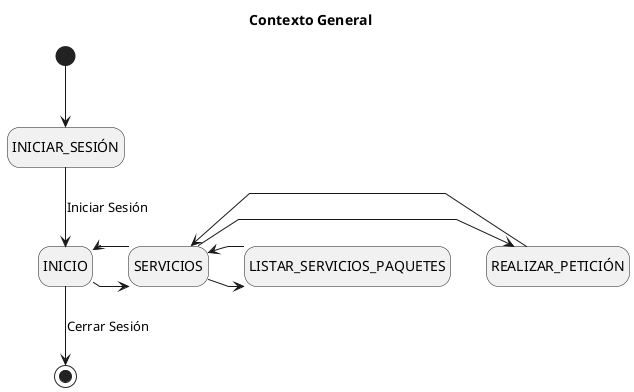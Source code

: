 @startuml Contexto
title Contexto General

skinparam {
    NoteBackgroundColor #whiteSmoke
    NoteBorderColor #green
    linetype polyline
}

hide empty description

[*] --> INICIAR_SESIÓN
INICIAR_SESIÓN --> INICIO : Iniciar Sesión

INICIO -> SERVICIOS
INICIO <- SERVICIOS

SERVICIOS -> REALIZAR_PETICIÓN
SERVICIOS <- REALIZAR_PETICIÓN
SERVICIOS -> LISTAR_SERVICIOS_PAQUETES
SERVICIOS <- LISTAR_SERVICIOS_PAQUETES

INICIO --> [*] : Cerrar Sesión

@enduml